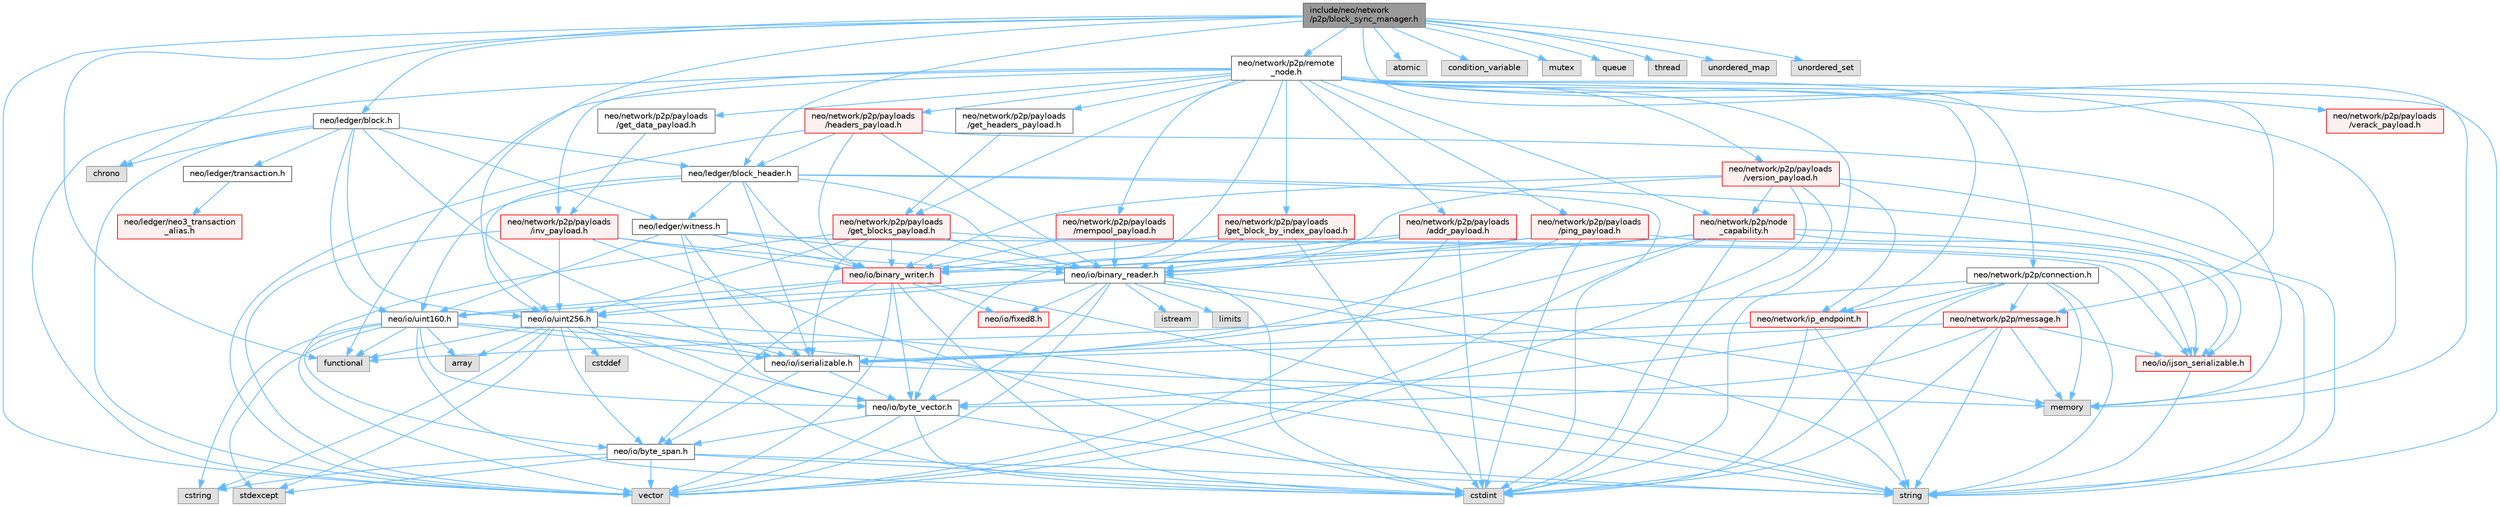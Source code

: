 digraph "include/neo/network/p2p/block_sync_manager.h"
{
 // LATEX_PDF_SIZE
  bgcolor="transparent";
  edge [fontname=Helvetica,fontsize=10,labelfontname=Helvetica,labelfontsize=10];
  node [fontname=Helvetica,fontsize=10,shape=box,height=0.2,width=0.4];
  Node1 [id="Node000001",label="include/neo/network\l/p2p/block_sync_manager.h",height=0.2,width=0.4,color="gray40", fillcolor="grey60", style="filled", fontcolor="black",tooltip=" "];
  Node1 -> Node2 [id="edge1_Node000001_Node000002",color="steelblue1",style="solid",tooltip=" "];
  Node2 [id="Node000002",label="neo/io/uint256.h",height=0.2,width=0.4,color="grey40", fillcolor="white", style="filled",URL="$uint256_8h.html",tooltip=" "];
  Node2 -> Node3 [id="edge2_Node000002_Node000003",color="steelblue1",style="solid",tooltip=" "];
  Node3 [id="Node000003",label="neo/io/byte_span.h",height=0.2,width=0.4,color="grey40", fillcolor="white", style="filled",URL="$io_2byte__span_8h.html",tooltip=" "];
  Node3 -> Node4 [id="edge3_Node000003_Node000004",color="steelblue1",style="solid",tooltip=" "];
  Node4 [id="Node000004",label="cstdint",height=0.2,width=0.4,color="grey60", fillcolor="#E0E0E0", style="filled",tooltip=" "];
  Node3 -> Node5 [id="edge4_Node000003_Node000005",color="steelblue1",style="solid",tooltip=" "];
  Node5 [id="Node000005",label="cstring",height=0.2,width=0.4,color="grey60", fillcolor="#E0E0E0", style="filled",tooltip=" "];
  Node3 -> Node6 [id="edge5_Node000003_Node000006",color="steelblue1",style="solid",tooltip=" "];
  Node6 [id="Node000006",label="stdexcept",height=0.2,width=0.4,color="grey60", fillcolor="#E0E0E0", style="filled",tooltip=" "];
  Node3 -> Node7 [id="edge6_Node000003_Node000007",color="steelblue1",style="solid",tooltip=" "];
  Node7 [id="Node000007",label="string",height=0.2,width=0.4,color="grey60", fillcolor="#E0E0E0", style="filled",tooltip=" "];
  Node3 -> Node8 [id="edge7_Node000003_Node000008",color="steelblue1",style="solid",tooltip=" "];
  Node8 [id="Node000008",label="vector",height=0.2,width=0.4,color="grey60", fillcolor="#E0E0E0", style="filled",tooltip=" "];
  Node2 -> Node9 [id="edge8_Node000002_Node000009",color="steelblue1",style="solid",tooltip=" "];
  Node9 [id="Node000009",label="neo/io/byte_vector.h",height=0.2,width=0.4,color="grey40", fillcolor="white", style="filled",URL="$io_2byte__vector_8h.html",tooltip=" "];
  Node9 -> Node3 [id="edge9_Node000009_Node000003",color="steelblue1",style="solid",tooltip=" "];
  Node9 -> Node4 [id="edge10_Node000009_Node000004",color="steelblue1",style="solid",tooltip=" "];
  Node9 -> Node7 [id="edge11_Node000009_Node000007",color="steelblue1",style="solid",tooltip=" "];
  Node9 -> Node8 [id="edge12_Node000009_Node000008",color="steelblue1",style="solid",tooltip=" "];
  Node2 -> Node10 [id="edge13_Node000002_Node000010",color="steelblue1",style="solid",tooltip=" "];
  Node10 [id="Node000010",label="neo/io/iserializable.h",height=0.2,width=0.4,color="grey40", fillcolor="white", style="filled",URL="$iserializable_8h.html",tooltip=" "];
  Node10 -> Node3 [id="edge14_Node000010_Node000003",color="steelblue1",style="solid",tooltip=" "];
  Node10 -> Node9 [id="edge15_Node000010_Node000009",color="steelblue1",style="solid",tooltip=" "];
  Node10 -> Node11 [id="edge16_Node000010_Node000011",color="steelblue1",style="solid",tooltip=" "];
  Node11 [id="Node000011",label="memory",height=0.2,width=0.4,color="grey60", fillcolor="#E0E0E0", style="filled",tooltip=" "];
  Node2 -> Node12 [id="edge17_Node000002_Node000012",color="steelblue1",style="solid",tooltip=" "];
  Node12 [id="Node000012",label="array",height=0.2,width=0.4,color="grey60", fillcolor="#E0E0E0", style="filled",tooltip=" "];
  Node2 -> Node13 [id="edge18_Node000002_Node000013",color="steelblue1",style="solid",tooltip=" "];
  Node13 [id="Node000013",label="cstddef",height=0.2,width=0.4,color="grey60", fillcolor="#E0E0E0", style="filled",tooltip=" "];
  Node2 -> Node4 [id="edge19_Node000002_Node000004",color="steelblue1",style="solid",tooltip=" "];
  Node2 -> Node5 [id="edge20_Node000002_Node000005",color="steelblue1",style="solid",tooltip=" "];
  Node2 -> Node14 [id="edge21_Node000002_Node000014",color="steelblue1",style="solid",tooltip=" "];
  Node14 [id="Node000014",label="functional",height=0.2,width=0.4,color="grey60", fillcolor="#E0E0E0", style="filled",tooltip=" "];
  Node2 -> Node6 [id="edge22_Node000002_Node000006",color="steelblue1",style="solid",tooltip=" "];
  Node2 -> Node7 [id="edge23_Node000002_Node000007",color="steelblue1",style="solid",tooltip=" "];
  Node1 -> Node15 [id="edge24_Node000001_Node000015",color="steelblue1",style="solid",tooltip=" "];
  Node15 [id="Node000015",label="neo/ledger/block.h",height=0.2,width=0.4,color="grey40", fillcolor="white", style="filled",URL="$ledger_2block_8h.html",tooltip=" "];
  Node15 -> Node10 [id="edge25_Node000015_Node000010",color="steelblue1",style="solid",tooltip=" "];
  Node15 -> Node16 [id="edge26_Node000015_Node000016",color="steelblue1",style="solid",tooltip=" "];
  Node16 [id="Node000016",label="neo/io/uint160.h",height=0.2,width=0.4,color="grey40", fillcolor="white", style="filled",URL="$uint160_8h.html",tooltip=" "];
  Node16 -> Node3 [id="edge27_Node000016_Node000003",color="steelblue1",style="solid",tooltip=" "];
  Node16 -> Node9 [id="edge28_Node000016_Node000009",color="steelblue1",style="solid",tooltip=" "];
  Node16 -> Node10 [id="edge29_Node000016_Node000010",color="steelblue1",style="solid",tooltip=" "];
  Node16 -> Node12 [id="edge30_Node000016_Node000012",color="steelblue1",style="solid",tooltip=" "];
  Node16 -> Node4 [id="edge31_Node000016_Node000004",color="steelblue1",style="solid",tooltip=" "];
  Node16 -> Node5 [id="edge32_Node000016_Node000005",color="steelblue1",style="solid",tooltip=" "];
  Node16 -> Node14 [id="edge33_Node000016_Node000014",color="steelblue1",style="solid",tooltip=" "];
  Node16 -> Node6 [id="edge34_Node000016_Node000006",color="steelblue1",style="solid",tooltip=" "];
  Node16 -> Node7 [id="edge35_Node000016_Node000007",color="steelblue1",style="solid",tooltip=" "];
  Node15 -> Node2 [id="edge36_Node000015_Node000002",color="steelblue1",style="solid",tooltip=" "];
  Node15 -> Node17 [id="edge37_Node000015_Node000017",color="steelblue1",style="solid",tooltip=" "];
  Node17 [id="Node000017",label="neo/ledger/block_header.h",height=0.2,width=0.4,color="grey40", fillcolor="white", style="filled",URL="$block__header_8h.html",tooltip=" "];
  Node17 -> Node18 [id="edge38_Node000017_Node000018",color="steelblue1",style="solid",tooltip=" "];
  Node18 [id="Node000018",label="neo/io/binary_reader.h",height=0.2,width=0.4,color="grey40", fillcolor="white", style="filled",URL="$binary__reader_8h.html",tooltip=" "];
  Node18 -> Node9 [id="edge39_Node000018_Node000009",color="steelblue1",style="solid",tooltip=" "];
  Node18 -> Node19 [id="edge40_Node000018_Node000019",color="steelblue1",style="solid",tooltip=" "];
  Node19 [id="Node000019",label="neo/io/fixed8.h",height=0.2,width=0.4,color="red", fillcolor="#FFF0F0", style="filled",URL="$io_2fixed8_8h.html",tooltip=" "];
  Node18 -> Node16 [id="edge41_Node000018_Node000016",color="steelblue1",style="solid",tooltip=" "];
  Node18 -> Node2 [id="edge42_Node000018_Node000002",color="steelblue1",style="solid",tooltip=" "];
  Node18 -> Node4 [id="edge43_Node000018_Node000004",color="steelblue1",style="solid",tooltip=" "];
  Node18 -> Node22 [id="edge44_Node000018_Node000022",color="steelblue1",style="solid",tooltip=" "];
  Node22 [id="Node000022",label="istream",height=0.2,width=0.4,color="grey60", fillcolor="#E0E0E0", style="filled",tooltip=" "];
  Node18 -> Node21 [id="edge45_Node000018_Node000021",color="steelblue1",style="solid",tooltip=" "];
  Node21 [id="Node000021",label="limits",height=0.2,width=0.4,color="grey60", fillcolor="#E0E0E0", style="filled",tooltip=" "];
  Node18 -> Node11 [id="edge46_Node000018_Node000011",color="steelblue1",style="solid",tooltip=" "];
  Node18 -> Node7 [id="edge47_Node000018_Node000007",color="steelblue1",style="solid",tooltip=" "];
  Node18 -> Node8 [id="edge48_Node000018_Node000008",color="steelblue1",style="solid",tooltip=" "];
  Node17 -> Node23 [id="edge49_Node000017_Node000023",color="steelblue1",style="solid",tooltip=" "];
  Node23 [id="Node000023",label="neo/io/binary_writer.h",height=0.2,width=0.4,color="red", fillcolor="#FFF0F0", style="filled",URL="$binary__writer_8h.html",tooltip=" "];
  Node23 -> Node3 [id="edge50_Node000023_Node000003",color="steelblue1",style="solid",tooltip=" "];
  Node23 -> Node9 [id="edge51_Node000023_Node000009",color="steelblue1",style="solid",tooltip=" "];
  Node23 -> Node19 [id="edge52_Node000023_Node000019",color="steelblue1",style="solid",tooltip=" "];
  Node23 -> Node16 [id="edge53_Node000023_Node000016",color="steelblue1",style="solid",tooltip=" "];
  Node23 -> Node2 [id="edge54_Node000023_Node000002",color="steelblue1",style="solid",tooltip=" "];
  Node23 -> Node4 [id="edge55_Node000023_Node000004",color="steelblue1",style="solid",tooltip=" "];
  Node23 -> Node7 [id="edge56_Node000023_Node000007",color="steelblue1",style="solid",tooltip=" "];
  Node23 -> Node8 [id="edge57_Node000023_Node000008",color="steelblue1",style="solid",tooltip=" "];
  Node17 -> Node25 [id="edge58_Node000017_Node000025",color="steelblue1",style="solid",tooltip=" "];
  Node25 [id="Node000025",label="neo/io/ijson_serializable.h",height=0.2,width=0.4,color="red", fillcolor="#FFF0F0", style="filled",URL="$ijson__serializable_8h.html",tooltip=" "];
  Node25 -> Node7 [id="edge59_Node000025_Node000007",color="steelblue1",style="solid",tooltip=" "];
  Node17 -> Node10 [id="edge60_Node000017_Node000010",color="steelblue1",style="solid",tooltip=" "];
  Node17 -> Node16 [id="edge61_Node000017_Node000016",color="steelblue1",style="solid",tooltip=" "];
  Node17 -> Node2 [id="edge62_Node000017_Node000002",color="steelblue1",style="solid",tooltip=" "];
  Node17 -> Node49 [id="edge63_Node000017_Node000049",color="steelblue1",style="solid",tooltip=" "];
  Node49 [id="Node000049",label="neo/ledger/witness.h",height=0.2,width=0.4,color="grey40", fillcolor="white", style="filled",URL="$ledger_2witness_8h.html",tooltip=" "];
  Node49 -> Node18 [id="edge64_Node000049_Node000018",color="steelblue1",style="solid",tooltip=" "];
  Node49 -> Node23 [id="edge65_Node000049_Node000023",color="steelblue1",style="solid",tooltip=" "];
  Node49 -> Node9 [id="edge66_Node000049_Node000009",color="steelblue1",style="solid",tooltip=" "];
  Node49 -> Node25 [id="edge67_Node000049_Node000025",color="steelblue1",style="solid",tooltip=" "];
  Node49 -> Node10 [id="edge68_Node000049_Node000010",color="steelblue1",style="solid",tooltip=" "];
  Node49 -> Node16 [id="edge69_Node000049_Node000016",color="steelblue1",style="solid",tooltip=" "];
  Node17 -> Node4 [id="edge70_Node000017_Node000004",color="steelblue1",style="solid",tooltip=" "];
  Node15 -> Node50 [id="edge71_Node000015_Node000050",color="steelblue1",style="solid",tooltip=" "];
  Node50 [id="Node000050",label="neo/ledger/transaction.h",height=0.2,width=0.4,color="grey40", fillcolor="white", style="filled",URL="$ledger_2transaction_8h.html",tooltip=" "];
  Node50 -> Node51 [id="edge72_Node000050_Node000051",color="steelblue1",style="solid",tooltip=" "];
  Node51 [id="Node000051",label="neo/ledger/neo3_transaction\l_alias.h",height=0.2,width=0.4,color="red", fillcolor="#FFF0F0", style="filled",URL="$neo3__transaction__alias_8h.html",tooltip=" "];
  Node15 -> Node49 [id="edge73_Node000015_Node000049",color="steelblue1",style="solid",tooltip=" "];
  Node15 -> Node65 [id="edge74_Node000015_Node000065",color="steelblue1",style="solid",tooltip=" "];
  Node65 [id="Node000065",label="chrono",height=0.2,width=0.4,color="grey60", fillcolor="#E0E0E0", style="filled",tooltip=" "];
  Node15 -> Node8 [id="edge75_Node000015_Node000008",color="steelblue1",style="solid",tooltip=" "];
  Node1 -> Node17 [id="edge76_Node000001_Node000017",color="steelblue1",style="solid",tooltip=" "];
  Node1 -> Node66 [id="edge77_Node000001_Node000066",color="steelblue1",style="solid",tooltip=" "];
  Node66 [id="Node000066",label="neo/network/p2p/remote\l_node.h",height=0.2,width=0.4,color="grey40", fillcolor="white", style="filled",URL="$remote__node_8h.html",tooltip=" "];
  Node66 -> Node9 [id="edge78_Node000066_Node000009",color="steelblue1",style="solid",tooltip=" "];
  Node66 -> Node67 [id="edge79_Node000066_Node000067",color="steelblue1",style="solid",tooltip=" "];
  Node67 [id="Node000067",label="neo/network/ip_endpoint.h",height=0.2,width=0.4,color="red", fillcolor="#FFF0F0", style="filled",URL="$ip__endpoint_8h.html",tooltip=" "];
  Node67 -> Node10 [id="edge80_Node000067_Node000010",color="steelblue1",style="solid",tooltip=" "];
  Node67 -> Node4 [id="edge81_Node000067_Node000004",color="steelblue1",style="solid",tooltip=" "];
  Node67 -> Node7 [id="edge82_Node000067_Node000007",color="steelblue1",style="solid",tooltip=" "];
  Node66 -> Node69 [id="edge83_Node000066_Node000069",color="steelblue1",style="solid",tooltip=" "];
  Node69 [id="Node000069",label="neo/network/p2p/connection.h",height=0.2,width=0.4,color="grey40", fillcolor="white", style="filled",URL="$connection_8h.html",tooltip=" "];
  Node69 -> Node9 [id="edge84_Node000069_Node000009",color="steelblue1",style="solid",tooltip=" "];
  Node69 -> Node67 [id="edge85_Node000069_Node000067",color="steelblue1",style="solid",tooltip=" "];
  Node69 -> Node70 [id="edge86_Node000069_Node000070",color="steelblue1",style="solid",tooltip=" "];
  Node70 [id="Node000070",label="neo/network/p2p/message.h",height=0.2,width=0.4,color="red", fillcolor="#FFF0F0", style="filled",URL="$message_8h.html",tooltip=" "];
  Node70 -> Node9 [id="edge87_Node000070_Node000009",color="steelblue1",style="solid",tooltip=" "];
  Node70 -> Node25 [id="edge88_Node000070_Node000025",color="steelblue1",style="solid",tooltip=" "];
  Node70 -> Node10 [id="edge89_Node000070_Node000010",color="steelblue1",style="solid",tooltip=" "];
  Node70 -> Node4 [id="edge90_Node000070_Node000004",color="steelblue1",style="solid",tooltip=" "];
  Node70 -> Node11 [id="edge91_Node000070_Node000011",color="steelblue1",style="solid",tooltip=" "];
  Node70 -> Node7 [id="edge92_Node000070_Node000007",color="steelblue1",style="solid",tooltip=" "];
  Node69 -> Node4 [id="edge93_Node000069_Node000004",color="steelblue1",style="solid",tooltip=" "];
  Node69 -> Node14 [id="edge94_Node000069_Node000014",color="steelblue1",style="solid",tooltip=" "];
  Node69 -> Node11 [id="edge95_Node000069_Node000011",color="steelblue1",style="solid",tooltip=" "];
  Node69 -> Node7 [id="edge96_Node000069_Node000007",color="steelblue1",style="solid",tooltip=" "];
  Node66 -> Node70 [id="edge97_Node000066_Node000070",color="steelblue1",style="solid",tooltip=" "];
  Node66 -> Node73 [id="edge98_Node000066_Node000073",color="steelblue1",style="solid",tooltip=" "];
  Node73 [id="Node000073",label="neo/network/p2p/node\l_capability.h",height=0.2,width=0.4,color="red", fillcolor="#FFF0F0", style="filled",URL="$node__capability_8h.html",tooltip=" "];
  Node73 -> Node18 [id="edge99_Node000073_Node000018",color="steelblue1",style="solid",tooltip=" "];
  Node73 -> Node23 [id="edge100_Node000073_Node000023",color="steelblue1",style="solid",tooltip=" "];
  Node73 -> Node25 [id="edge101_Node000073_Node000025",color="steelblue1",style="solid",tooltip=" "];
  Node73 -> Node10 [id="edge102_Node000073_Node000010",color="steelblue1",style="solid",tooltip=" "];
  Node73 -> Node4 [id="edge103_Node000073_Node000004",color="steelblue1",style="solid",tooltip=" "];
  Node73 -> Node7 [id="edge104_Node000073_Node000007",color="steelblue1",style="solid",tooltip=" "];
  Node73 -> Node8 [id="edge105_Node000073_Node000008",color="steelblue1",style="solid",tooltip=" "];
  Node66 -> Node75 [id="edge106_Node000066_Node000075",color="steelblue1",style="solid",tooltip=" "];
  Node75 [id="Node000075",label="neo/network/p2p/payloads\l/addr_payload.h",height=0.2,width=0.4,color="red", fillcolor="#FFF0F0", style="filled",URL="$addr__payload_8h.html",tooltip=" "];
  Node75 -> Node18 [id="edge107_Node000075_Node000018",color="steelblue1",style="solid",tooltip=" "];
  Node75 -> Node23 [id="edge108_Node000075_Node000023",color="steelblue1",style="solid",tooltip=" "];
  Node75 -> Node4 [id="edge109_Node000075_Node000004",color="steelblue1",style="solid",tooltip=" "];
  Node75 -> Node8 [id="edge110_Node000075_Node000008",color="steelblue1",style="solid",tooltip=" "];
  Node66 -> Node78 [id="edge111_Node000066_Node000078",color="steelblue1",style="solid",tooltip=" "];
  Node78 [id="Node000078",label="neo/network/p2p/payloads\l/get_block_by_index_payload.h",height=0.2,width=0.4,color="red", fillcolor="#FFF0F0", style="filled",URL="$get__block__by__index__payload_8h.html",tooltip=" "];
  Node78 -> Node18 [id="edge112_Node000078_Node000018",color="steelblue1",style="solid",tooltip=" "];
  Node78 -> Node23 [id="edge113_Node000078_Node000023",color="steelblue1",style="solid",tooltip=" "];
  Node78 -> Node4 [id="edge114_Node000078_Node000004",color="steelblue1",style="solid",tooltip=" "];
  Node66 -> Node79 [id="edge115_Node000066_Node000079",color="steelblue1",style="solid",tooltip=" "];
  Node79 [id="Node000079",label="neo/network/p2p/payloads\l/get_blocks_payload.h",height=0.2,width=0.4,color="red", fillcolor="#FFF0F0", style="filled",URL="$get__blocks__payload_8h.html",tooltip=" "];
  Node79 -> Node18 [id="edge116_Node000079_Node000018",color="steelblue1",style="solid",tooltip=" "];
  Node79 -> Node23 [id="edge117_Node000079_Node000023",color="steelblue1",style="solid",tooltip=" "];
  Node79 -> Node25 [id="edge118_Node000079_Node000025",color="steelblue1",style="solid",tooltip=" "];
  Node79 -> Node10 [id="edge119_Node000079_Node000010",color="steelblue1",style="solid",tooltip=" "];
  Node79 -> Node2 [id="edge120_Node000079_Node000002",color="steelblue1",style="solid",tooltip=" "];
  Node79 -> Node8 [id="edge121_Node000079_Node000008",color="steelblue1",style="solid",tooltip=" "];
  Node66 -> Node80 [id="edge122_Node000066_Node000080",color="steelblue1",style="solid",tooltip=" "];
  Node80 [id="Node000080",label="neo/network/p2p/payloads\l/get_data_payload.h",height=0.2,width=0.4,color="grey40", fillcolor="white", style="filled",URL="$get__data__payload_8h.html",tooltip=" "];
  Node80 -> Node81 [id="edge123_Node000080_Node000081",color="steelblue1",style="solid",tooltip=" "];
  Node81 [id="Node000081",label="neo/network/p2p/payloads\l/inv_payload.h",height=0.2,width=0.4,color="red", fillcolor="#FFF0F0", style="filled",URL="$inv__payload_8h.html",tooltip=" "];
  Node81 -> Node18 [id="edge124_Node000081_Node000018",color="steelblue1",style="solid",tooltip=" "];
  Node81 -> Node23 [id="edge125_Node000081_Node000023",color="steelblue1",style="solid",tooltip=" "];
  Node81 -> Node2 [id="edge126_Node000081_Node000002",color="steelblue1",style="solid",tooltip=" "];
  Node81 -> Node4 [id="edge127_Node000081_Node000004",color="steelblue1",style="solid",tooltip=" "];
  Node81 -> Node8 [id="edge128_Node000081_Node000008",color="steelblue1",style="solid",tooltip=" "];
  Node66 -> Node83 [id="edge129_Node000066_Node000083",color="steelblue1",style="solid",tooltip=" "];
  Node83 [id="Node000083",label="neo/network/p2p/payloads\l/get_headers_payload.h",height=0.2,width=0.4,color="grey40", fillcolor="white", style="filled",URL="$get__headers__payload_8h.html",tooltip=" "];
  Node83 -> Node79 [id="edge130_Node000083_Node000079",color="steelblue1",style="solid",tooltip=" "];
  Node66 -> Node84 [id="edge131_Node000066_Node000084",color="steelblue1",style="solid",tooltip=" "];
  Node84 [id="Node000084",label="neo/network/p2p/payloads\l/headers_payload.h",height=0.2,width=0.4,color="red", fillcolor="#FFF0F0", style="filled",URL="$headers__payload_8h.html",tooltip=" "];
  Node84 -> Node18 [id="edge132_Node000084_Node000018",color="steelblue1",style="solid",tooltip=" "];
  Node84 -> Node23 [id="edge133_Node000084_Node000023",color="steelblue1",style="solid",tooltip=" "];
  Node84 -> Node17 [id="edge134_Node000084_Node000017",color="steelblue1",style="solid",tooltip=" "];
  Node84 -> Node11 [id="edge135_Node000084_Node000011",color="steelblue1",style="solid",tooltip=" "];
  Node84 -> Node8 [id="edge136_Node000084_Node000008",color="steelblue1",style="solid",tooltip=" "];
  Node66 -> Node81 [id="edge137_Node000066_Node000081",color="steelblue1",style="solid",tooltip=" "];
  Node66 -> Node85 [id="edge138_Node000066_Node000085",color="steelblue1",style="solid",tooltip=" "];
  Node85 [id="Node000085",label="neo/network/p2p/payloads\l/mempool_payload.h",height=0.2,width=0.4,color="red", fillcolor="#FFF0F0", style="filled",URL="$mempool__payload_8h.html",tooltip=" "];
  Node85 -> Node18 [id="edge139_Node000085_Node000018",color="steelblue1",style="solid",tooltip=" "];
  Node85 -> Node23 [id="edge140_Node000085_Node000023",color="steelblue1",style="solid",tooltip=" "];
  Node66 -> Node86 [id="edge141_Node000066_Node000086",color="steelblue1",style="solid",tooltip=" "];
  Node86 [id="Node000086",label="neo/network/p2p/payloads\l/ping_payload.h",height=0.2,width=0.4,color="red", fillcolor="#FFF0F0", style="filled",URL="$ping__payload_8h.html",tooltip=" "];
  Node86 -> Node18 [id="edge142_Node000086_Node000018",color="steelblue1",style="solid",tooltip=" "];
  Node86 -> Node23 [id="edge143_Node000086_Node000023",color="steelblue1",style="solid",tooltip=" "];
  Node86 -> Node25 [id="edge144_Node000086_Node000025",color="steelblue1",style="solid",tooltip=" "];
  Node86 -> Node10 [id="edge145_Node000086_Node000010",color="steelblue1",style="solid",tooltip=" "];
  Node86 -> Node4 [id="edge146_Node000086_Node000004",color="steelblue1",style="solid",tooltip=" "];
  Node66 -> Node87 [id="edge147_Node000066_Node000087",color="steelblue1",style="solid",tooltip=" "];
  Node87 [id="Node000087",label="neo/network/p2p/payloads\l/verack_payload.h",height=0.2,width=0.4,color="red", fillcolor="#FFF0F0", style="filled",URL="$verack__payload_8h.html",tooltip=" "];
  Node66 -> Node88 [id="edge148_Node000066_Node000088",color="steelblue1",style="solid",tooltip=" "];
  Node88 [id="Node000088",label="neo/network/p2p/payloads\l/version_payload.h",height=0.2,width=0.4,color="red", fillcolor="#FFF0F0", style="filled",URL="$version__payload_8h.html",tooltip=" "];
  Node88 -> Node18 [id="edge149_Node000088_Node000018",color="steelblue1",style="solid",tooltip=" "];
  Node88 -> Node23 [id="edge150_Node000088_Node000023",color="steelblue1",style="solid",tooltip=" "];
  Node88 -> Node67 [id="edge151_Node000088_Node000067",color="steelblue1",style="solid",tooltip=" "];
  Node88 -> Node73 [id="edge152_Node000088_Node000073",color="steelblue1",style="solid",tooltip=" "];
  Node88 -> Node4 [id="edge153_Node000088_Node000004",color="steelblue1",style="solid",tooltip=" "];
  Node88 -> Node7 [id="edge154_Node000088_Node000007",color="steelblue1",style="solid",tooltip=" "];
  Node88 -> Node8 [id="edge155_Node000088_Node000008",color="steelblue1",style="solid",tooltip=" "];
  Node66 -> Node4 [id="edge156_Node000066_Node000004",color="steelblue1",style="solid",tooltip=" "];
  Node66 -> Node14 [id="edge157_Node000066_Node000014",color="steelblue1",style="solid",tooltip=" "];
  Node66 -> Node11 [id="edge158_Node000066_Node000011",color="steelblue1",style="solid",tooltip=" "];
  Node66 -> Node7 [id="edge159_Node000066_Node000007",color="steelblue1",style="solid",tooltip=" "];
  Node66 -> Node8 [id="edge160_Node000066_Node000008",color="steelblue1",style="solid",tooltip=" "];
  Node1 -> Node89 [id="edge161_Node000001_Node000089",color="steelblue1",style="solid",tooltip=" "];
  Node89 [id="Node000089",label="atomic",height=0.2,width=0.4,color="grey60", fillcolor="#E0E0E0", style="filled",tooltip=" "];
  Node1 -> Node65 [id="edge162_Node000001_Node000065",color="steelblue1",style="solid",tooltip=" "];
  Node1 -> Node90 [id="edge163_Node000001_Node000090",color="steelblue1",style="solid",tooltip=" "];
  Node90 [id="Node000090",label="condition_variable",height=0.2,width=0.4,color="grey60", fillcolor="#E0E0E0", style="filled",tooltip=" "];
  Node1 -> Node14 [id="edge164_Node000001_Node000014",color="steelblue1",style="solid",tooltip=" "];
  Node1 -> Node11 [id="edge165_Node000001_Node000011",color="steelblue1",style="solid",tooltip=" "];
  Node1 -> Node91 [id="edge166_Node000001_Node000091",color="steelblue1",style="solid",tooltip=" "];
  Node91 [id="Node000091",label="mutex",height=0.2,width=0.4,color="grey60", fillcolor="#E0E0E0", style="filled",tooltip=" "];
  Node1 -> Node92 [id="edge167_Node000001_Node000092",color="steelblue1",style="solid",tooltip=" "];
  Node92 [id="Node000092",label="queue",height=0.2,width=0.4,color="grey60", fillcolor="#E0E0E0", style="filled",tooltip=" "];
  Node1 -> Node93 [id="edge168_Node000001_Node000093",color="steelblue1",style="solid",tooltip=" "];
  Node93 [id="Node000093",label="thread",height=0.2,width=0.4,color="grey60", fillcolor="#E0E0E0", style="filled",tooltip=" "];
  Node1 -> Node36 [id="edge169_Node000001_Node000036",color="steelblue1",style="solid",tooltip=" "];
  Node36 [id="Node000036",label="unordered_map",height=0.2,width=0.4,color="grey60", fillcolor="#E0E0E0", style="filled",tooltip=" "];
  Node1 -> Node94 [id="edge170_Node000001_Node000094",color="steelblue1",style="solid",tooltip=" "];
  Node94 [id="Node000094",label="unordered_set",height=0.2,width=0.4,color="grey60", fillcolor="#E0E0E0", style="filled",tooltip=" "];
  Node1 -> Node8 [id="edge171_Node000001_Node000008",color="steelblue1",style="solid",tooltip=" "];
}
